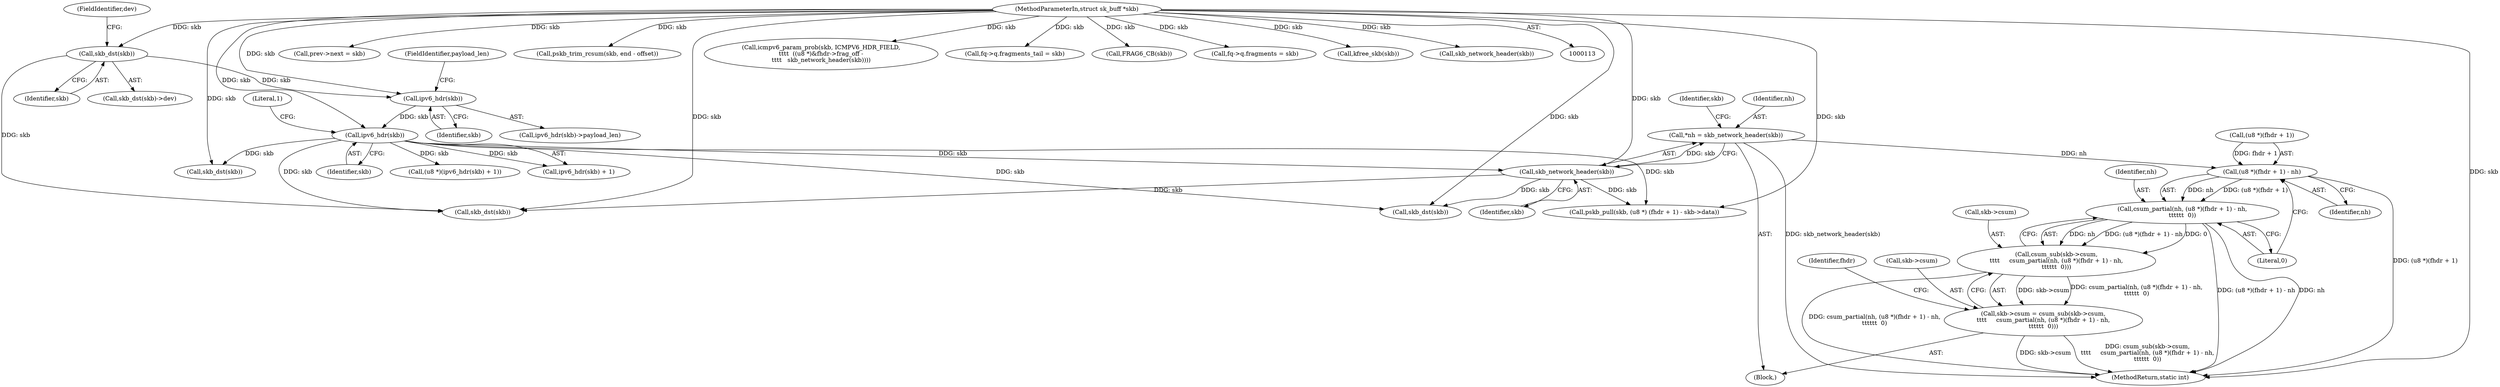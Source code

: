 digraph "0_linux_70789d7052239992824628db8133de08dc78e593_0@pointer" {
"1000207" [label="(Call,*nh = skb_network_header(skb))"];
"1000209" [label="(Call,skb_network_header(skb))"];
"1000168" [label="(Call,ipv6_hdr(skb))"];
"1000156" [label="(Call,ipv6_hdr(skb))"];
"1000129" [label="(Call,skb_dst(skb))"];
"1000115" [label="(MethodParameterIn,struct sk_buff *skb)"];
"1000221" [label="(Call,(u8 *)(fhdr + 1) - nh)"];
"1000219" [label="(Call,csum_partial(nh, (u8 *)(fhdr + 1) - nh,\n\t\t\t\t\t\t  0))"];
"1000215" [label="(Call,csum_sub(skb->csum,\n\t\t\t\t     csum_partial(nh, (u8 *)(fhdr + 1) - nh,\n\t\t\t\t\t\t  0)))"];
"1000211" [label="(Call,skb->csum = csum_sub(skb->csum,\n\t\t\t\t     csum_partial(nh, (u8 *)(fhdr + 1) - nh,\n\t\t\t\t\t\t  0)))"];
"1000205" [label="(Block,)"];
"1000167" [label="(Call,ipv6_hdr(skb) + 1)"];
"1000597" [label="(MethodReturn,static int)"];
"1000287" [label="(Call,skb_dst(skb))"];
"1000131" [label="(FieldIdentifier,dev)"];
"1000589" [label="(Call,skb_dst(skb))"];
"1000155" [label="(Call,ipv6_hdr(skb)->payload_len)"];
"1000209" [label="(Call,skb_network_header(skb))"];
"1000216" [label="(Call,skb->csum)"];
"1000181" [label="(Call,skb_dst(skb))"];
"1000228" [label="(Literal,0)"];
"1000213" [label="(Identifier,skb)"];
"1000447" [label="(Call,prev->next = skb)"];
"1000219" [label="(Call,csum_partial(nh, (u8 *)(fhdr + 1) - nh,\n\t\t\t\t\t\t  0))"];
"1000325" [label="(Call,pskb_pull(skb, (u8 *) (fhdr + 1) - skb->data))"];
"1000211" [label="(Call,skb->csum = csum_sub(skb->csum,\n\t\t\t\t     csum_partial(nh, (u8 *)(fhdr + 1) - nh,\n\t\t\t\t\t\t  0)))"];
"1000129" [label="(Call,skb_dst(skb))"];
"1000165" [label="(Call,(u8 *)(ipv6_hdr(skb) + 1))"];
"1000115" [label="(MethodParameterIn,struct sk_buff *skb)"];
"1000338" [label="(Call,pskb_trim_rcsum(skb, end - offset))"];
"1000210" [label="(Identifier,skb)"];
"1000233" [label="(Identifier,fhdr)"];
"1000222" [label="(Call,(u8 *)(fhdr + 1))"];
"1000212" [label="(Call,skb->csum)"];
"1000184" [label="(Call,icmpv6_param_prob(skb, ICMPV6_HDR_FIELD,\n\t\t\t\t  ((u8 *)&fhdr->frag_off -\n\t\t\t\t   skb_network_header(skb))))"];
"1000156" [label="(Call,ipv6_hdr(skb))"];
"1000130" [label="(Identifier,skb)"];
"1000227" [label="(Identifier,nh)"];
"1000157" [label="(Identifier,skb)"];
"1000158" [label="(FieldIdentifier,payload_len)"];
"1000221" [label="(Call,(u8 *)(fhdr + 1) - nh)"];
"1000128" [label="(Call,skb_dst(skb)->dev)"];
"1000220" [label="(Identifier,nh)"];
"1000215" [label="(Call,csum_sub(skb->csum,\n\t\t\t\t     csum_partial(nh, (u8 *)(fhdr + 1) - nh,\n\t\t\t\t\t\t  0)))"];
"1000208" [label="(Identifier,nh)"];
"1000438" [label="(Call,fq->q.fragments_tail = skb)"];
"1000168" [label="(Call,ipv6_hdr(skb))"];
"1000207" [label="(Call,*nh = skb_network_header(skb))"];
"1000426" [label="(Call,FRAG6_CB(skb))"];
"1000453" [label="(Call,fq->q.fragments = skb)"];
"1000169" [label="(Identifier,skb)"];
"1000592" [label="(Call,kfree_skb(skb))"];
"1000194" [label="(Call,skb_network_header(skb))"];
"1000170" [label="(Literal,1)"];
"1000207" -> "1000205"  [label="AST: "];
"1000207" -> "1000209"  [label="CFG: "];
"1000208" -> "1000207"  [label="AST: "];
"1000209" -> "1000207"  [label="AST: "];
"1000213" -> "1000207"  [label="CFG: "];
"1000207" -> "1000597"  [label="DDG: skb_network_header(skb)"];
"1000209" -> "1000207"  [label="DDG: skb"];
"1000207" -> "1000221"  [label="DDG: nh"];
"1000209" -> "1000210"  [label="CFG: "];
"1000210" -> "1000209"  [label="AST: "];
"1000168" -> "1000209"  [label="DDG: skb"];
"1000115" -> "1000209"  [label="DDG: skb"];
"1000209" -> "1000287"  [label="DDG: skb"];
"1000209" -> "1000325"  [label="DDG: skb"];
"1000209" -> "1000589"  [label="DDG: skb"];
"1000168" -> "1000167"  [label="AST: "];
"1000168" -> "1000169"  [label="CFG: "];
"1000169" -> "1000168"  [label="AST: "];
"1000170" -> "1000168"  [label="CFG: "];
"1000168" -> "1000165"  [label="DDG: skb"];
"1000168" -> "1000167"  [label="DDG: skb"];
"1000156" -> "1000168"  [label="DDG: skb"];
"1000115" -> "1000168"  [label="DDG: skb"];
"1000168" -> "1000181"  [label="DDG: skb"];
"1000168" -> "1000287"  [label="DDG: skb"];
"1000168" -> "1000325"  [label="DDG: skb"];
"1000168" -> "1000589"  [label="DDG: skb"];
"1000156" -> "1000155"  [label="AST: "];
"1000156" -> "1000157"  [label="CFG: "];
"1000157" -> "1000156"  [label="AST: "];
"1000158" -> "1000156"  [label="CFG: "];
"1000129" -> "1000156"  [label="DDG: skb"];
"1000115" -> "1000156"  [label="DDG: skb"];
"1000129" -> "1000128"  [label="AST: "];
"1000129" -> "1000130"  [label="CFG: "];
"1000130" -> "1000129"  [label="AST: "];
"1000131" -> "1000129"  [label="CFG: "];
"1000115" -> "1000129"  [label="DDG: skb"];
"1000129" -> "1000589"  [label="DDG: skb"];
"1000115" -> "1000113"  [label="AST: "];
"1000115" -> "1000597"  [label="DDG: skb"];
"1000115" -> "1000181"  [label="DDG: skb"];
"1000115" -> "1000184"  [label="DDG: skb"];
"1000115" -> "1000194"  [label="DDG: skb"];
"1000115" -> "1000287"  [label="DDG: skb"];
"1000115" -> "1000325"  [label="DDG: skb"];
"1000115" -> "1000338"  [label="DDG: skb"];
"1000115" -> "1000426"  [label="DDG: skb"];
"1000115" -> "1000438"  [label="DDG: skb"];
"1000115" -> "1000447"  [label="DDG: skb"];
"1000115" -> "1000453"  [label="DDG: skb"];
"1000115" -> "1000589"  [label="DDG: skb"];
"1000115" -> "1000592"  [label="DDG: skb"];
"1000221" -> "1000219"  [label="AST: "];
"1000221" -> "1000227"  [label="CFG: "];
"1000222" -> "1000221"  [label="AST: "];
"1000227" -> "1000221"  [label="AST: "];
"1000228" -> "1000221"  [label="CFG: "];
"1000221" -> "1000597"  [label="DDG: (u8 *)(fhdr + 1)"];
"1000221" -> "1000219"  [label="DDG: nh"];
"1000221" -> "1000219"  [label="DDG: (u8 *)(fhdr + 1)"];
"1000222" -> "1000221"  [label="DDG: fhdr + 1"];
"1000219" -> "1000215"  [label="AST: "];
"1000219" -> "1000228"  [label="CFG: "];
"1000220" -> "1000219"  [label="AST: "];
"1000228" -> "1000219"  [label="AST: "];
"1000215" -> "1000219"  [label="CFG: "];
"1000219" -> "1000597"  [label="DDG: (u8 *)(fhdr + 1) - nh"];
"1000219" -> "1000597"  [label="DDG: nh"];
"1000219" -> "1000215"  [label="DDG: nh"];
"1000219" -> "1000215"  [label="DDG: (u8 *)(fhdr + 1) - nh"];
"1000219" -> "1000215"  [label="DDG: 0"];
"1000215" -> "1000211"  [label="AST: "];
"1000216" -> "1000215"  [label="AST: "];
"1000211" -> "1000215"  [label="CFG: "];
"1000215" -> "1000597"  [label="DDG: csum_partial(nh, (u8 *)(fhdr + 1) - nh,\n\t\t\t\t\t\t  0)"];
"1000215" -> "1000211"  [label="DDG: skb->csum"];
"1000215" -> "1000211"  [label="DDG: csum_partial(nh, (u8 *)(fhdr + 1) - nh,\n\t\t\t\t\t\t  0)"];
"1000211" -> "1000205"  [label="AST: "];
"1000212" -> "1000211"  [label="AST: "];
"1000233" -> "1000211"  [label="CFG: "];
"1000211" -> "1000597"  [label="DDG: skb->csum"];
"1000211" -> "1000597"  [label="DDG: csum_sub(skb->csum,\n\t\t\t\t     csum_partial(nh, (u8 *)(fhdr + 1) - nh,\n\t\t\t\t\t\t  0))"];
}
